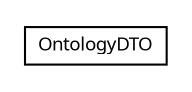 #!/usr/local/bin/dot
#
# Class diagram 
# Generated by UMLGraph version R5_6 (http://www.umlgraph.org/)
#

digraph G {
	edge [fontname="Trebuchet MS",fontsize=10,labelfontname="Trebuchet MS",labelfontsize=10];
	node [fontname="Trebuchet MS",fontsize=10,shape=plaintext];
	nodesep=0.25;
	ranksep=0.5;
	// se.cambio.cds.model.ontology.dto.OntologyDTO
	c7014 [label=<<table title="se.cambio.cds.model.ontology.dto.OntologyDTO" border="0" cellborder="1" cellspacing="0" cellpadding="2" port="p" href="./OntologyDTO.html">
		<tr><td><table border="0" cellspacing="0" cellpadding="1">
<tr><td align="center" balign="center"><font face="Trebuchet MS"> OntologyDTO </font></td></tr>
		</table></td></tr>
		</table>>, URL="./OntologyDTO.html", fontname="Trebuchet MS", fontcolor="black", fontsize=9.0];
}

